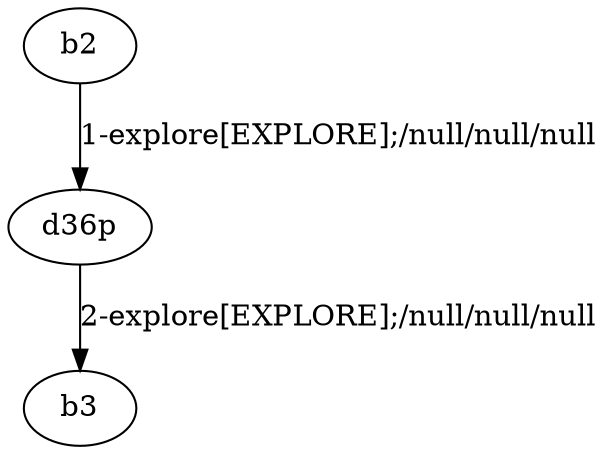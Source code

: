 # Total number of goals covered by this test: 1
# d36p --> b3

digraph g {
"b2" -> "d36p" [label = "1-explore[EXPLORE];/null/null/null"];
"d36p" -> "b3" [label = "2-explore[EXPLORE];/null/null/null"];
}